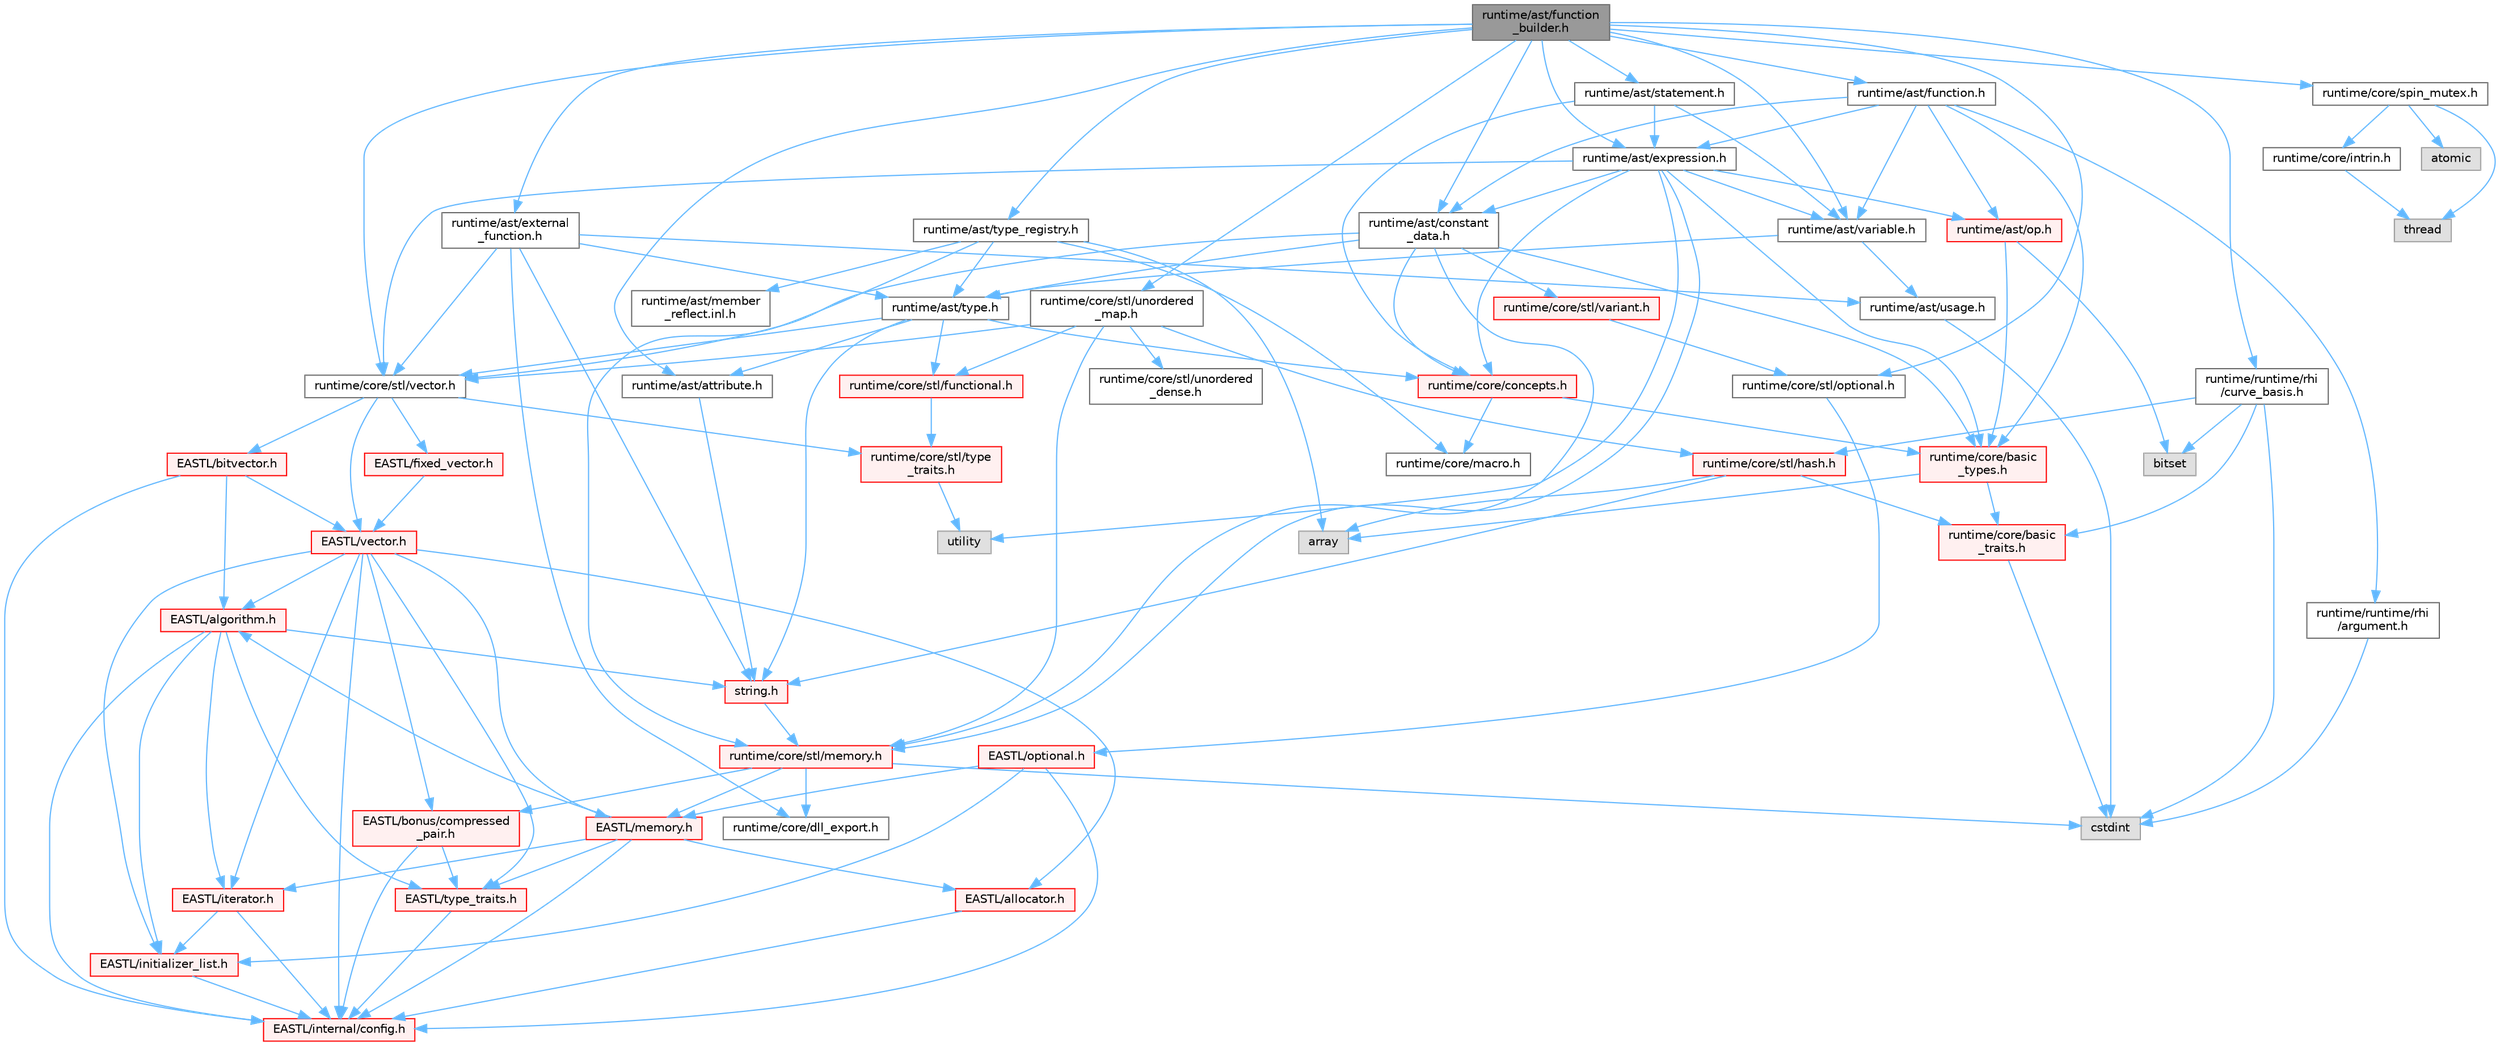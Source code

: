digraph "runtime/ast/function_builder.h"
{
 // LATEX_PDF_SIZE
  bgcolor="transparent";
  edge [fontname=Helvetica,fontsize=10,labelfontname=Helvetica,labelfontsize=10];
  node [fontname=Helvetica,fontsize=10,shape=box,height=0.2,width=0.4];
  Node1 [id="Node000001",label="runtime/ast/function\l_builder.h",height=0.2,width=0.4,color="gray40", fillcolor="grey60", style="filled", fontcolor="black",tooltip=" "];
  Node1 -> Node2 [id="edge1_Node000001_Node000002",color="steelblue1",style="solid",tooltip=" "];
  Node2 [id="Node000002",label="runtime/core/stl/vector.h",height=0.2,width=0.4,color="grey40", fillcolor="white", style="filled",URL="$core_2stl_2vector_8h.html",tooltip=" "];
  Node2 -> Node3 [id="edge2_Node000002_Node000003",color="steelblue1",style="solid",tooltip=" "];
  Node3 [id="Node000003",label="EASTL/vector.h",height=0.2,width=0.4,color="red", fillcolor="#FFF0F0", style="filled",URL="$_e_a_s_t_l_2include_2_e_a_s_t_l_2vector_8h.html",tooltip=" "];
  Node3 -> Node4 [id="edge3_Node000003_Node000004",color="steelblue1",style="solid",tooltip=" "];
  Node4 [id="Node000004",label="EASTL/algorithm.h",height=0.2,width=0.4,color="red", fillcolor="#FFF0F0", style="filled",URL="$_e_a_s_t_l_2include_2_e_a_s_t_l_2algorithm_8h.html",tooltip=" "];
  Node4 -> Node5 [id="edge4_Node000004_Node000005",color="steelblue1",style="solid",tooltip=" "];
  Node5 [id="Node000005",label="EASTL/internal/config.h",height=0.2,width=0.4,color="red", fillcolor="#FFF0F0", style="filled",URL="$config_8h.html",tooltip=" "];
  Node4 -> Node14 [id="edge5_Node000004_Node000014",color="steelblue1",style="solid",tooltip=" "];
  Node14 [id="Node000014",label="EASTL/type_traits.h",height=0.2,width=0.4,color="red", fillcolor="#FFF0F0", style="filled",URL="$_e_a_s_t_l_2include_2_e_a_s_t_l_2type__traits_8h.html",tooltip=" "];
  Node14 -> Node5 [id="edge6_Node000014_Node000005",color="steelblue1",style="solid",tooltip=" "];
  Node4 -> Node27 [id="edge7_Node000004_Node000027",color="steelblue1",style="solid",tooltip=" "];
  Node27 [id="Node000027",label="EASTL/initializer_list.h",height=0.2,width=0.4,color="red", fillcolor="#FFF0F0", style="filled",URL="$initializer__list_8h.html",tooltip=" "];
  Node27 -> Node5 [id="edge8_Node000027_Node000005",color="steelblue1",style="solid",tooltip=" "];
  Node4 -> Node26 [id="edge9_Node000004_Node000026",color="steelblue1",style="solid",tooltip=" "];
  Node26 [id="Node000026",label="EASTL/iterator.h",height=0.2,width=0.4,color="red", fillcolor="#FFF0F0", style="filled",URL="$_e_a_s_t_l_2include_2_e_a_s_t_l_2iterator_8h.html",tooltip=" "];
  Node26 -> Node5 [id="edge10_Node000026_Node000005",color="steelblue1",style="solid",tooltip=" "];
  Node26 -> Node27 [id="edge11_Node000026_Node000027",color="steelblue1",style="solid",tooltip=" "];
  Node4 -> Node28 [id="edge12_Node000004_Node000028",color="steelblue1",style="solid",tooltip=" "];
  Node28 [id="Node000028",label="string.h",height=0.2,width=0.4,color="red", fillcolor="#FFF0F0", style="filled",URL="$string_8h.html",tooltip=" "];
  Node28 -> Node31 [id="edge13_Node000028_Node000031",color="steelblue1",style="solid",tooltip=" "];
  Node31 [id="Node000031",label="runtime/core/stl/memory.h",height=0.2,width=0.4,color="red", fillcolor="#FFF0F0", style="filled",URL="$core_2stl_2memory_8h.html",tooltip=" "];
  Node31 -> Node33 [id="edge14_Node000031_Node000033",color="steelblue1",style="solid",tooltip=" "];
  Node33 [id="Node000033",label="cstdint",height=0.2,width=0.4,color="grey60", fillcolor="#E0E0E0", style="filled",tooltip=" "];
  Node31 -> Node39 [id="edge15_Node000031_Node000039",color="steelblue1",style="solid",tooltip=" "];
  Node39 [id="Node000039",label="EASTL/memory.h",height=0.2,width=0.4,color="red", fillcolor="#FFF0F0", style="filled",URL="$_e_a_s_t_l_2include_2_e_a_s_t_l_2memory_8h.html",tooltip=" "];
  Node39 -> Node5 [id="edge16_Node000039_Node000005",color="steelblue1",style="solid",tooltip=" "];
  Node39 -> Node4 [id="edge17_Node000039_Node000004",color="steelblue1",style="solid",tooltip=" "];
  Node39 -> Node14 [id="edge18_Node000039_Node000014",color="steelblue1",style="solid",tooltip=" "];
  Node39 -> Node43 [id="edge19_Node000039_Node000043",color="steelblue1",style="solid",tooltip=" "];
  Node43 [id="Node000043",label="EASTL/allocator.h",height=0.2,width=0.4,color="red", fillcolor="#FFF0F0", style="filled",URL="$allocator_8h.html",tooltip=" "];
  Node43 -> Node5 [id="edge20_Node000043_Node000005",color="steelblue1",style="solid",tooltip=" "];
  Node39 -> Node26 [id="edge21_Node000039_Node000026",color="steelblue1",style="solid",tooltip=" "];
  Node31 -> Node59 [id="edge22_Node000031_Node000059",color="steelblue1",style="solid",tooltip=" "];
  Node59 [id="Node000059",label="EASTL/bonus/compressed\l_pair.h",height=0.2,width=0.4,color="red", fillcolor="#FFF0F0", style="filled",URL="$compressed__pair_8h.html",tooltip=" "];
  Node59 -> Node5 [id="edge23_Node000059_Node000005",color="steelblue1",style="solid",tooltip=" "];
  Node59 -> Node14 [id="edge24_Node000059_Node000014",color="steelblue1",style="solid",tooltip=" "];
  Node31 -> Node149 [id="edge25_Node000031_Node000149",color="steelblue1",style="solid",tooltip=" "];
  Node149 [id="Node000149",label="runtime/core/dll_export.h",height=0.2,width=0.4,color="grey40", fillcolor="white", style="filled",URL="$dll__export_8h.html",tooltip=" "];
  Node3 -> Node43 [id="edge26_Node000003_Node000043",color="steelblue1",style="solid",tooltip=" "];
  Node3 -> Node59 [id="edge27_Node000003_Node000059",color="steelblue1",style="solid",tooltip=" "];
  Node3 -> Node27 [id="edge28_Node000003_Node000027",color="steelblue1",style="solid",tooltip=" "];
  Node3 -> Node5 [id="edge29_Node000003_Node000005",color="steelblue1",style="solid",tooltip=" "];
  Node3 -> Node26 [id="edge30_Node000003_Node000026",color="steelblue1",style="solid",tooltip=" "];
  Node3 -> Node39 [id="edge31_Node000003_Node000039",color="steelblue1",style="solid",tooltip=" "];
  Node3 -> Node14 [id="edge32_Node000003_Node000014",color="steelblue1",style="solid",tooltip=" "];
  Node2 -> Node153 [id="edge33_Node000002_Node000153",color="steelblue1",style="solid",tooltip=" "];
  Node153 [id="Node000153",label="EASTL/fixed_vector.h",height=0.2,width=0.4,color="red", fillcolor="#FFF0F0", style="filled",URL="$fixed__vector_8h.html",tooltip=" "];
  Node153 -> Node3 [id="edge34_Node000153_Node000003",color="steelblue1",style="solid",tooltip=" "];
  Node2 -> Node155 [id="edge35_Node000002_Node000155",color="steelblue1",style="solid",tooltip=" "];
  Node155 [id="Node000155",label="EASTL/bitvector.h",height=0.2,width=0.4,color="red", fillcolor="#FFF0F0", style="filled",URL="$bitvector_8h.html",tooltip=" "];
  Node155 -> Node5 [id="edge36_Node000155_Node000005",color="steelblue1",style="solid",tooltip=" "];
  Node155 -> Node3 [id="edge37_Node000155_Node000003",color="steelblue1",style="solid",tooltip=" "];
  Node155 -> Node4 [id="edge38_Node000155_Node000004",color="steelblue1",style="solid",tooltip=" "];
  Node2 -> Node157 [id="edge39_Node000002_Node000157",color="steelblue1",style="solid",tooltip=" "];
  Node157 [id="Node000157",label="runtime/core/stl/type\l_traits.h",height=0.2,width=0.4,color="red", fillcolor="#FFF0F0", style="filled",URL="$core_2stl_2type__traits_8h.html",tooltip=" "];
  Node157 -> Node53 [id="edge40_Node000157_Node000053",color="steelblue1",style="solid",tooltip=" "];
  Node53 [id="Node000053",label="utility",height=0.2,width=0.4,color="grey60", fillcolor="#E0E0E0", style="filled",tooltip=" "];
  Node1 -> Node158 [id="edge41_Node000001_Node000158",color="steelblue1",style="solid",tooltip=" "];
  Node158 [id="Node000158",label="runtime/core/spin_mutex.h",height=0.2,width=0.4,color="grey40", fillcolor="white", style="filled",URL="$spin__mutex_8h.html",tooltip=" "];
  Node158 -> Node159 [id="edge42_Node000158_Node000159",color="steelblue1",style="solid",tooltip=" "];
  Node159 [id="Node000159",label="atomic",height=0.2,width=0.4,color="grey60", fillcolor="#E0E0E0", style="filled",tooltip=" "];
  Node158 -> Node160 [id="edge43_Node000158_Node000160",color="steelblue1",style="solid",tooltip=" "];
  Node160 [id="Node000160",label="thread",height=0.2,width=0.4,color="grey60", fillcolor="#E0E0E0", style="filled",tooltip=" "];
  Node158 -> Node161 [id="edge44_Node000158_Node000161",color="steelblue1",style="solid",tooltip=" "];
  Node161 [id="Node000161",label="runtime/core/intrin.h",height=0.2,width=0.4,color="grey40", fillcolor="white", style="filled",URL="$intrin_8h.html",tooltip=" "];
  Node161 -> Node160 [id="edge45_Node000161_Node000160",color="steelblue1",style="solid",tooltip=" "];
  Node1 -> Node162 [id="edge46_Node000001_Node000162",color="steelblue1",style="solid",tooltip=" "];
  Node162 [id="Node000162",label="runtime/ast/statement.h",height=0.2,width=0.4,color="grey40", fillcolor="white", style="filled",URL="$statement_8h.html",tooltip=" "];
  Node162 -> Node163 [id="edge47_Node000162_Node000163",color="steelblue1",style="solid",tooltip=" "];
  Node163 [id="Node000163",label="runtime/core/concepts.h",height=0.2,width=0.4,color="red", fillcolor="#FFF0F0", style="filled",URL="$concepts_8h.html",tooltip=" "];
  Node163 -> Node164 [id="edge48_Node000163_Node000164",color="steelblue1",style="solid",tooltip=" "];
  Node164 [id="Node000164",label="runtime/core/macro.h",height=0.2,width=0.4,color="grey40", fillcolor="white", style="filled",URL="$macro_8h.html",tooltip=" "];
  Node163 -> Node165 [id="edge49_Node000163_Node000165",color="steelblue1",style="solid",tooltip=" "];
  Node165 [id="Node000165",label="runtime/core/basic\l_types.h",height=0.2,width=0.4,color="red", fillcolor="#FFF0F0", style="filled",URL="$basic__types_8h.html",tooltip=" "];
  Node165 -> Node148 [id="edge50_Node000165_Node000148",color="steelblue1",style="solid",tooltip=" "];
  Node148 [id="Node000148",label="array",height=0.2,width=0.4,color="grey60", fillcolor="#E0E0E0", style="filled",tooltip=" "];
  Node165 -> Node166 [id="edge51_Node000165_Node000166",color="steelblue1",style="solid",tooltip=" "];
  Node166 [id="Node000166",label="runtime/core/basic\l_traits.h",height=0.2,width=0.4,color="red", fillcolor="#FFF0F0", style="filled",URL="$basic__traits_8h.html",tooltip=" "];
  Node166 -> Node33 [id="edge52_Node000166_Node000033",color="steelblue1",style="solid",tooltip=" "];
  Node162 -> Node179 [id="edge53_Node000162_Node000179",color="steelblue1",style="solid",tooltip=" "];
  Node179 [id="Node000179",label="runtime/ast/variable.h",height=0.2,width=0.4,color="grey40", fillcolor="white", style="filled",URL="$variable_8h.html",tooltip=" "];
  Node179 -> Node180 [id="edge54_Node000179_Node000180",color="steelblue1",style="solid",tooltip=" "];
  Node180 [id="Node000180",label="runtime/ast/type.h",height=0.2,width=0.4,color="grey40", fillcolor="white", style="filled",URL="$type_8h.html",tooltip=" "];
  Node180 -> Node2 [id="edge55_Node000180_Node000002",color="steelblue1",style="solid",tooltip=" "];
  Node180 -> Node28 [id="edge56_Node000180_Node000028",color="steelblue1",style="solid",tooltip=" "];
  Node180 -> Node181 [id="edge57_Node000180_Node000181",color="steelblue1",style="solid",tooltip=" "];
  Node181 [id="Node000181",label="runtime/core/stl/functional.h",height=0.2,width=0.4,color="red", fillcolor="#FFF0F0", style="filled",URL="$core_2stl_2functional_8h.html",tooltip=" "];
  Node181 -> Node157 [id="edge58_Node000181_Node000157",color="steelblue1",style="solid",tooltip=" "];
  Node180 -> Node163 [id="edge59_Node000180_Node000163",color="steelblue1",style="solid",tooltip=" "];
  Node180 -> Node184 [id="edge60_Node000180_Node000184",color="steelblue1",style="solid",tooltip=" "];
  Node184 [id="Node000184",label="runtime/ast/attribute.h",height=0.2,width=0.4,color="grey40", fillcolor="white", style="filled",URL="$attribute_8h.html",tooltip=" "];
  Node184 -> Node28 [id="edge61_Node000184_Node000028",color="steelblue1",style="solid",tooltip=" "];
  Node179 -> Node185 [id="edge62_Node000179_Node000185",color="steelblue1",style="solid",tooltip=" "];
  Node185 [id="Node000185",label="runtime/ast/usage.h",height=0.2,width=0.4,color="grey40", fillcolor="white", style="filled",URL="$usage_8h.html",tooltip=" "];
  Node185 -> Node33 [id="edge63_Node000185_Node000033",color="steelblue1",style="solid",tooltip=" "];
  Node162 -> Node186 [id="edge64_Node000162_Node000186",color="steelblue1",style="solid",tooltip=" "];
  Node186 [id="Node000186",label="runtime/ast/expression.h",height=0.2,width=0.4,color="grey40", fillcolor="white", style="filled",URL="$expression_8h.html",tooltip=" "];
  Node186 -> Node2 [id="edge65_Node000186_Node000002",color="steelblue1",style="solid",tooltip=" "];
  Node186 -> Node31 [id="edge66_Node000186_Node000031",color="steelblue1",style="solid",tooltip=" "];
  Node186 -> Node163 [id="edge67_Node000186_Node000163",color="steelblue1",style="solid",tooltip=" "];
  Node186 -> Node165 [id="edge68_Node000186_Node000165",color="steelblue1",style="solid",tooltip=" "];
  Node186 -> Node179 [id="edge69_Node000186_Node000179",color="steelblue1",style="solid",tooltip=" "];
  Node186 -> Node187 [id="edge70_Node000186_Node000187",color="steelblue1",style="solid",tooltip=" "];
  Node187 [id="Node000187",label="runtime/ast/op.h",height=0.2,width=0.4,color="red", fillcolor="#FFF0F0", style="filled",URL="$op_8h.html",tooltip=" "];
  Node187 -> Node188 [id="edge71_Node000187_Node000188",color="steelblue1",style="solid",tooltip=" "];
  Node188 [id="Node000188",label="bitset",height=0.2,width=0.4,color="grey60", fillcolor="#E0E0E0", style="filled",tooltip=" "];
  Node187 -> Node165 [id="edge72_Node000187_Node000165",color="steelblue1",style="solid",tooltip=" "];
  Node186 -> Node194 [id="edge73_Node000186_Node000194",color="steelblue1",style="solid",tooltip=" "];
  Node194 [id="Node000194",label="runtime/ast/constant\l_data.h",height=0.2,width=0.4,color="grey40", fillcolor="white", style="filled",URL="$constant__data_8h.html",tooltip=" "];
  Node194 -> Node180 [id="edge74_Node000194_Node000180",color="steelblue1",style="solid",tooltip=" "];
  Node194 -> Node195 [id="edge75_Node000194_Node000195",color="steelblue1",style="solid",tooltip=" "];
  Node195 [id="Node000195",label="runtime/core/stl/variant.h",height=0.2,width=0.4,color="red", fillcolor="#FFF0F0", style="filled",URL="$core_2stl_2variant_8h.html",tooltip=" "];
  Node195 -> Node191 [id="edge76_Node000195_Node000191",color="steelblue1",style="solid",tooltip=" "];
  Node191 [id="Node000191",label="runtime/core/stl/optional.h",height=0.2,width=0.4,color="grey40", fillcolor="white", style="filled",URL="$core_2stl_2optional_8h.html",tooltip=" "];
  Node191 -> Node192 [id="edge77_Node000191_Node000192",color="steelblue1",style="solid",tooltip=" "];
  Node192 [id="Node000192",label="EASTL/optional.h",height=0.2,width=0.4,color="red", fillcolor="#FFF0F0", style="filled",URL="$_e_a_s_t_l_2include_2_e_a_s_t_l_2optional_8h.html",tooltip=" "];
  Node192 -> Node5 [id="edge78_Node000192_Node000005",color="steelblue1",style="solid",tooltip=" "];
  Node192 -> Node27 [id="edge79_Node000192_Node000027",color="steelblue1",style="solid",tooltip=" "];
  Node192 -> Node39 [id="edge80_Node000192_Node000039",color="steelblue1",style="solid",tooltip=" "];
  Node194 -> Node2 [id="edge81_Node000194_Node000002",color="steelblue1",style="solid",tooltip=" "];
  Node194 -> Node31 [id="edge82_Node000194_Node000031",color="steelblue1",style="solid",tooltip=" "];
  Node194 -> Node165 [id="edge83_Node000194_Node000165",color="steelblue1",style="solid",tooltip=" "];
  Node194 -> Node163 [id="edge84_Node000194_Node000163",color="steelblue1",style="solid",tooltip=" "];
  Node186 -> Node53 [id="edge85_Node000186_Node000053",color="steelblue1",style="solid",tooltip=" "];
  Node1 -> Node199 [id="edge86_Node000001_Node000199",color="steelblue1",style="solid",tooltip=" "];
  Node199 [id="Node000199",label="runtime/ast/function.h",height=0.2,width=0.4,color="grey40", fillcolor="white", style="filled",URL="$ast_2function_8h.html",tooltip=" "];
  Node199 -> Node165 [id="edge87_Node000199_Node000165",color="steelblue1",style="solid",tooltip=" "];
  Node199 -> Node187 [id="edge88_Node000199_Node000187",color="steelblue1",style="solid",tooltip=" "];
  Node199 -> Node179 [id="edge89_Node000199_Node000179",color="steelblue1",style="solid",tooltip=" "];
  Node199 -> Node186 [id="edge90_Node000199_Node000186",color="steelblue1",style="solid",tooltip=" "];
  Node199 -> Node194 [id="edge91_Node000199_Node000194",color="steelblue1",style="solid",tooltip=" "];
  Node199 -> Node200 [id="edge92_Node000199_Node000200",color="steelblue1",style="solid",tooltip=" "];
  Node200 [id="Node000200",label="runtime/runtime/rhi\l/argument.h",height=0.2,width=0.4,color="grey40", fillcolor="white", style="filled",URL="$argument_8h.html",tooltip=" "];
  Node200 -> Node33 [id="edge93_Node000200_Node000033",color="steelblue1",style="solid",tooltip=" "];
  Node1 -> Node179 [id="edge94_Node000001_Node000179",color="steelblue1",style="solid",tooltip=" "];
  Node1 -> Node184 [id="edge95_Node000001_Node000184",color="steelblue1",style="solid",tooltip=" "];
  Node1 -> Node186 [id="edge96_Node000001_Node000186",color="steelblue1",style="solid",tooltip=" "];
  Node1 -> Node194 [id="edge97_Node000001_Node000194",color="steelblue1",style="solid",tooltip=" "];
  Node1 -> Node201 [id="edge98_Node000001_Node000201",color="steelblue1",style="solid",tooltip=" "];
  Node201 [id="Node000201",label="runtime/ast/type_registry.h",height=0.2,width=0.4,color="grey40", fillcolor="white", style="filled",URL="$type__registry_8h.html",tooltip=" "];
  Node201 -> Node148 [id="edge99_Node000201_Node000148",color="steelblue1",style="solid",tooltip=" "];
  Node201 -> Node31 [id="edge100_Node000201_Node000031",color="steelblue1",style="solid",tooltip=" "];
  Node201 -> Node164 [id="edge101_Node000201_Node000164",color="steelblue1",style="solid",tooltip=" "];
  Node201 -> Node180 [id="edge102_Node000201_Node000180",color="steelblue1",style="solid",tooltip=" "];
  Node201 -> Node202 [id="edge103_Node000201_Node000202",color="steelblue1",style="solid",tooltip=" "];
  Node202 [id="Node000202",label="runtime/ast/member\l_reflect.inl.h",height=0.2,width=0.4,color="grey40", fillcolor="white", style="filled",URL="$member__reflect_8inl_8h.html",tooltip=" "];
  Node1 -> Node203 [id="edge104_Node000001_Node000203",color="steelblue1",style="solid",tooltip=" "];
  Node203 [id="Node000203",label="runtime/ast/external\l_function.h",height=0.2,width=0.4,color="grey40", fillcolor="white", style="filled",URL="$external__function_8h.html",tooltip=" "];
  Node203 -> Node149 [id="edge105_Node000203_Node000149",color="steelblue1",style="solid",tooltip=" "];
  Node203 -> Node28 [id="edge106_Node000203_Node000028",color="steelblue1",style="solid",tooltip=" "];
  Node203 -> Node2 [id="edge107_Node000203_Node000002",color="steelblue1",style="solid",tooltip=" "];
  Node203 -> Node185 [id="edge108_Node000203_Node000185",color="steelblue1",style="solid",tooltip=" "];
  Node203 -> Node180 [id="edge109_Node000203_Node000180",color="steelblue1",style="solid",tooltip=" "];
  Node1 -> Node204 [id="edge110_Node000001_Node000204",color="steelblue1",style="solid",tooltip=" "];
  Node204 [id="Node000204",label="runtime/core/stl/unordered\l_map.h",height=0.2,width=0.4,color="grey40", fillcolor="white", style="filled",URL="$core_2stl_2unordered__map_8h.html",tooltip=" "];
  Node204 -> Node31 [id="edge111_Node000204_Node000031",color="steelblue1",style="solid",tooltip=" "];
  Node204 -> Node2 [id="edge112_Node000204_Node000002",color="steelblue1",style="solid",tooltip=" "];
  Node204 -> Node181 [id="edge113_Node000204_Node000181",color="steelblue1",style="solid",tooltip=" "];
  Node204 -> Node205 [id="edge114_Node000204_Node000205",color="steelblue1",style="solid",tooltip=" "];
  Node205 [id="Node000205",label="runtime/core/stl/hash.h",height=0.2,width=0.4,color="red", fillcolor="#FFF0F0", style="filled",URL="$hash_8h.html",tooltip=" "];
  Node205 -> Node148 [id="edge115_Node000205_Node000148",color="steelblue1",style="solid",tooltip=" "];
  Node205 -> Node28 [id="edge116_Node000205_Node000028",color="steelblue1",style="solid",tooltip=" "];
  Node205 -> Node166 [id="edge117_Node000205_Node000166",color="steelblue1",style="solid",tooltip=" "];
  Node204 -> Node206 [id="edge118_Node000204_Node000206",color="steelblue1",style="solid",tooltip=" "];
  Node206 [id="Node000206",label="runtime/core/stl/unordered\l_dense.h",height=0.2,width=0.4,color="grey40", fillcolor="white", style="filled",URL="$unordered__dense_8h.html",tooltip=" "];
  Node1 -> Node191 [id="edge119_Node000001_Node000191",color="steelblue1",style="solid",tooltip=" "];
  Node1 -> Node207 [id="edge120_Node000001_Node000207",color="steelblue1",style="solid",tooltip=" "];
  Node207 [id="Node000207",label="runtime/runtime/rhi\l/curve_basis.h",height=0.2,width=0.4,color="grey40", fillcolor="white", style="filled",URL="$curve__basis_8h.html",tooltip=" "];
  Node207 -> Node33 [id="edge121_Node000207_Node000033",color="steelblue1",style="solid",tooltip=" "];
  Node207 -> Node188 [id="edge122_Node000207_Node000188",color="steelblue1",style="solid",tooltip=" "];
  Node207 -> Node166 [id="edge123_Node000207_Node000166",color="steelblue1",style="solid",tooltip=" "];
  Node207 -> Node205 [id="edge124_Node000207_Node000205",color="steelblue1",style="solid",tooltip=" "];
}
